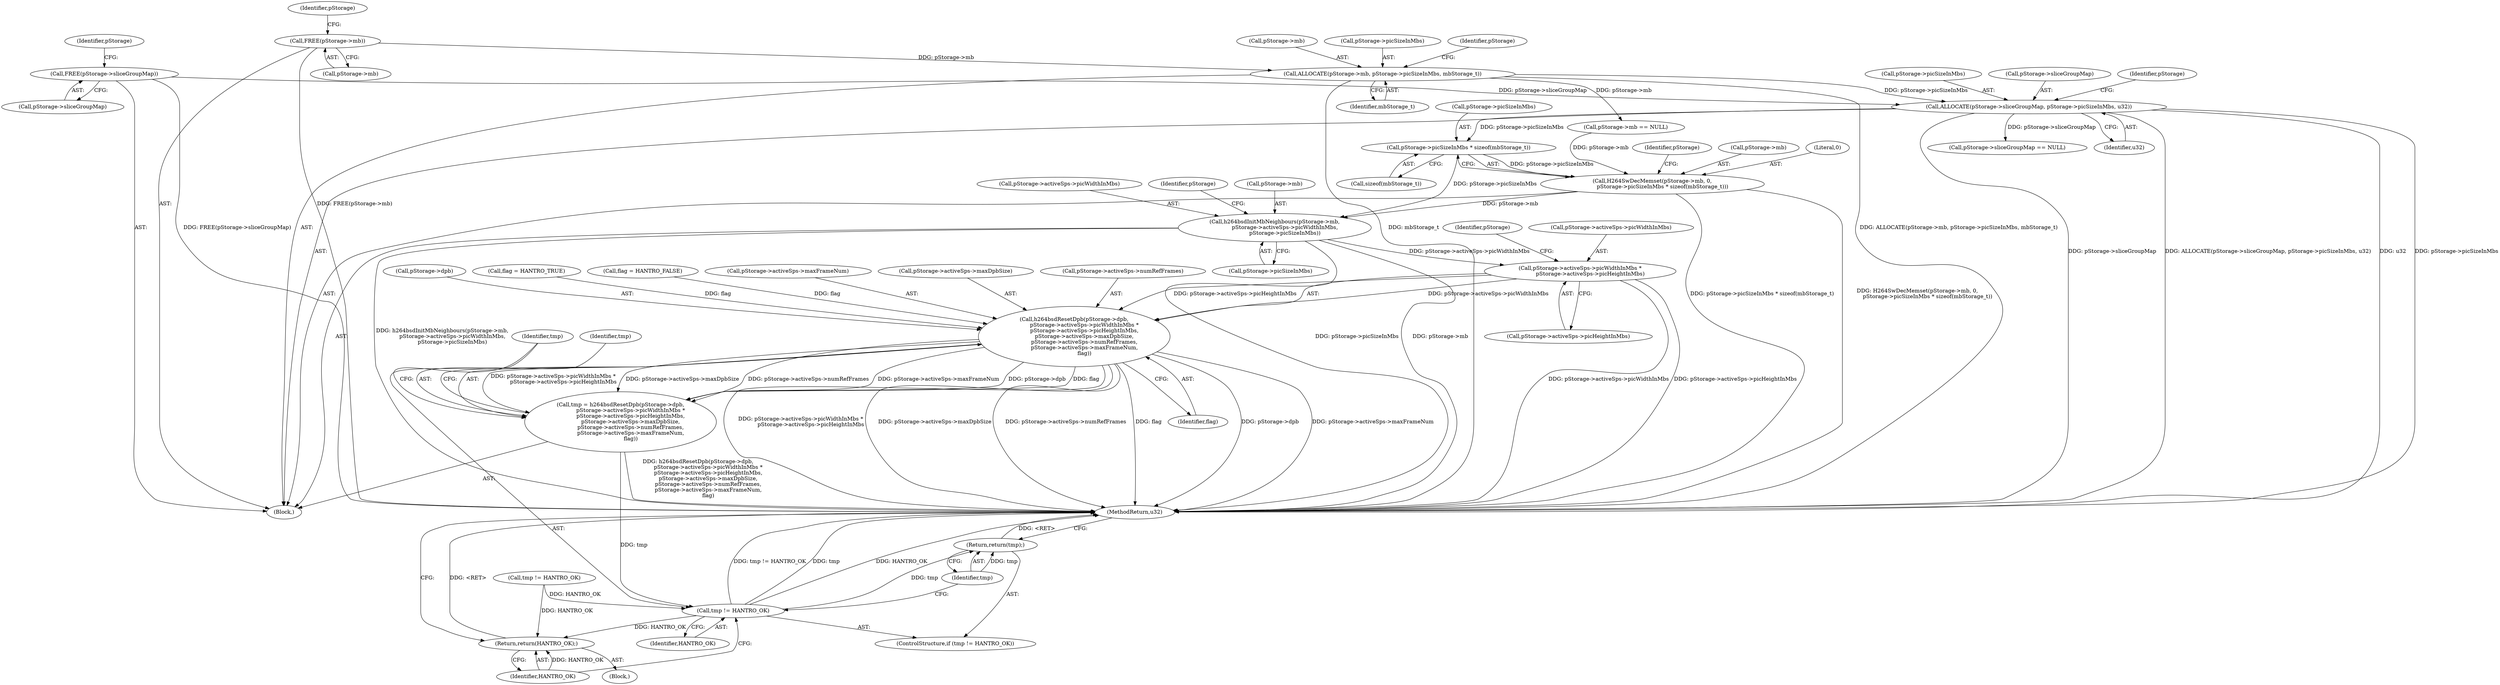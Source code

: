digraph "0_Android_60547808ca4e9cfac50028c00c58a6ceb2319301@API" {
"1000343" [label="(Call,pStorage->picSizeInMbs * sizeof(mbStorage_t))"];
"1000316" [label="(Call,ALLOCATE(pStorage->sliceGroupMap, pStorage->picSizeInMbs, u32))"];
"1000304" [label="(Call,FREE(pStorage->sliceGroupMap))"];
"1000308" [label="(Call,ALLOCATE(pStorage->mb, pStorage->picSizeInMbs, mbStorage_t))"];
"1000300" [label="(Call,FREE(pStorage->mb))"];
"1000338" [label="(Call,H264SwDecMemset(pStorage->mb, 0,\n            pStorage->picSizeInMbs * sizeof(mbStorage_t)))"];
"1000349" [label="(Call,h264bsdInitMbNeighbours(pStorage->mb,\n            pStorage->activeSps->picWidthInMbs,\n            pStorage->picSizeInMbs))"];
"1000409" [label="(Call,pStorage->activeSps->picWidthInMbs *\n            pStorage->activeSps->picHeightInMbs)"];
"1000405" [label="(Call,h264bsdResetDpb(pStorage->dpb,\n            pStorage->activeSps->picWidthInMbs *\n            pStorage->activeSps->picHeightInMbs,\n            pStorage->activeSps->maxDpbSize,\n            pStorage->activeSps->numRefFrames,\n            pStorage->activeSps->maxFrameNum,\n            flag))"];
"1000403" [label="(Call,tmp = h264bsdResetDpb(pStorage->dpb,\n            pStorage->activeSps->picWidthInMbs *\n            pStorage->activeSps->picHeightInMbs,\n            pStorage->activeSps->maxDpbSize,\n            pStorage->activeSps->numRefFrames,\n            pStorage->activeSps->maxFrameNum,\n            flag))"];
"1000437" [label="(Call,tmp != HANTRO_OK)"];
"1000440" [label="(Return,return(tmp);)"];
"1000566" [label="(Return,return(HANTRO_OK);)"];
"1000439" [label="(Identifier,HANTRO_OK)"];
"1000436" [label="(ControlStructure,if (tmp != HANTRO_OK))"];
"1000326" [label="(Call,pStorage->mb == NULL)"];
"1000435" [label="(Identifier,flag)"];
"1000437" [label="(Call,tmp != HANTRO_OK)"];
"1000316" [label="(Call,ALLOCATE(pStorage->sliceGroupMap, pStorage->picSizeInMbs, u32))"];
"1000349" [label="(Call,h264bsdInitMbNeighbours(pStorage->mb,\n            pStorage->activeSps->picWidthInMbs,\n            pStorage->picSizeInMbs))"];
"1000315" [label="(Identifier,mbStorage_t)"];
"1000294" [label="(Block,)"];
"1000422" [label="(Identifier,pStorage)"];
"1000331" [label="(Call,pStorage->sliceGroupMap == NULL)"];
"1000167" [label="(Call,tmp != HANTRO_OK)"];
"1000301" [label="(Call,pStorage->mb)"];
"1000323" [label="(Identifier,u32)"];
"1000305" [label="(Call,pStorage->sliceGroupMap)"];
"1000113" [label="(Block,)"];
"1000353" [label="(Call,pStorage->activeSps->picWidthInMbs)"];
"1000406" [label="(Call,pStorage->dpb)"];
"1000309" [label="(Call,pStorage->mb)"];
"1000351" [label="(Identifier,pStorage)"];
"1000308" [label="(Call,ALLOCATE(pStorage->mb, pStorage->picSizeInMbs, mbStorage_t))"];
"1000312" [label="(Call,pStorage->picSizeInMbs)"];
"1000320" [label="(Call,pStorage->picSizeInMbs)"];
"1000409" [label="(Call,pStorage->activeSps->picWidthInMbs *\n            pStorage->activeSps->picHeightInMbs)"];
"1000364" [label="(Identifier,pStorage)"];
"1000396" [label="(Call,flag = HANTRO_TRUE)"];
"1000300" [label="(Call,FREE(pStorage->mb))"];
"1000410" [label="(Call,pStorage->activeSps->picWidthInMbs)"];
"1000404" [label="(Identifier,tmp)"];
"1000441" [label="(Identifier,tmp)"];
"1000567" [label="(Identifier,HANTRO_OK)"];
"1000344" [label="(Call,pStorage->picSizeInMbs)"];
"1000304" [label="(Call,FREE(pStorage->sliceGroupMap))"];
"1000347" [label="(Call,sizeof(mbStorage_t))"];
"1000400" [label="(Call,flag = HANTRO_FALSE)"];
"1000350" [label="(Call,pStorage->mb)"];
"1000338" [label="(Call,H264SwDecMemset(pStorage->mb, 0,\n            pStorage->picSizeInMbs * sizeof(mbStorage_t)))"];
"1000358" [label="(Call,pStorage->picSizeInMbs)"];
"1000306" [label="(Identifier,pStorage)"];
"1000430" [label="(Call,pStorage->activeSps->maxFrameNum)"];
"1000438" [label="(Identifier,tmp)"];
"1000343" [label="(Call,pStorage->picSizeInMbs * sizeof(mbStorage_t))"];
"1000420" [label="(Call,pStorage->activeSps->maxDpbSize)"];
"1000440" [label="(Return,return(tmp);)"];
"1000317" [label="(Call,pStorage->sliceGroupMap)"];
"1000339" [label="(Call,pStorage->mb)"];
"1000566" [label="(Return,return(HANTRO_OK);)"];
"1000415" [label="(Call,pStorage->activeSps->picHeightInMbs)"];
"1000328" [label="(Identifier,pStorage)"];
"1000405" [label="(Call,h264bsdResetDpb(pStorage->dpb,\n            pStorage->activeSps->picWidthInMbs *\n            pStorage->activeSps->picHeightInMbs,\n            pStorage->activeSps->maxDpbSize,\n            pStorage->activeSps->numRefFrames,\n            pStorage->activeSps->maxFrameNum,\n            flag))"];
"1000403" [label="(Call,tmp = h264bsdResetDpb(pStorage->dpb,\n            pStorage->activeSps->picWidthInMbs *\n            pStorage->activeSps->picHeightInMbs,\n            pStorage->activeSps->maxDpbSize,\n            pStorage->activeSps->numRefFrames,\n            pStorage->activeSps->maxFrameNum,\n            flag))"];
"1000310" [label="(Identifier,pStorage)"];
"1000342" [label="(Literal,0)"];
"1000425" [label="(Call,pStorage->activeSps->numRefFrames)"];
"1000318" [label="(Identifier,pStorage)"];
"1000568" [label="(MethodReturn,u32)"];
"1000343" -> "1000338"  [label="AST: "];
"1000343" -> "1000347"  [label="CFG: "];
"1000344" -> "1000343"  [label="AST: "];
"1000347" -> "1000343"  [label="AST: "];
"1000338" -> "1000343"  [label="CFG: "];
"1000343" -> "1000338"  [label="DDG: pStorage->picSizeInMbs"];
"1000316" -> "1000343"  [label="DDG: pStorage->picSizeInMbs"];
"1000343" -> "1000349"  [label="DDG: pStorage->picSizeInMbs"];
"1000316" -> "1000294"  [label="AST: "];
"1000316" -> "1000323"  [label="CFG: "];
"1000317" -> "1000316"  [label="AST: "];
"1000320" -> "1000316"  [label="AST: "];
"1000323" -> "1000316"  [label="AST: "];
"1000328" -> "1000316"  [label="CFG: "];
"1000316" -> "1000568"  [label="DDG: ALLOCATE(pStorage->sliceGroupMap, pStorage->picSizeInMbs, u32)"];
"1000316" -> "1000568"  [label="DDG: u32"];
"1000316" -> "1000568"  [label="DDG: pStorage->picSizeInMbs"];
"1000316" -> "1000568"  [label="DDG: pStorage->sliceGroupMap"];
"1000304" -> "1000316"  [label="DDG: pStorage->sliceGroupMap"];
"1000308" -> "1000316"  [label="DDG: pStorage->picSizeInMbs"];
"1000316" -> "1000331"  [label="DDG: pStorage->sliceGroupMap"];
"1000304" -> "1000294"  [label="AST: "];
"1000304" -> "1000305"  [label="CFG: "];
"1000305" -> "1000304"  [label="AST: "];
"1000310" -> "1000304"  [label="CFG: "];
"1000304" -> "1000568"  [label="DDG: FREE(pStorage->sliceGroupMap)"];
"1000308" -> "1000294"  [label="AST: "];
"1000308" -> "1000315"  [label="CFG: "];
"1000309" -> "1000308"  [label="AST: "];
"1000312" -> "1000308"  [label="AST: "];
"1000315" -> "1000308"  [label="AST: "];
"1000318" -> "1000308"  [label="CFG: "];
"1000308" -> "1000568"  [label="DDG: mbStorage_t"];
"1000308" -> "1000568"  [label="DDG: ALLOCATE(pStorage->mb, pStorage->picSizeInMbs, mbStorage_t)"];
"1000300" -> "1000308"  [label="DDG: pStorage->mb"];
"1000308" -> "1000326"  [label="DDG: pStorage->mb"];
"1000300" -> "1000294"  [label="AST: "];
"1000300" -> "1000301"  [label="CFG: "];
"1000301" -> "1000300"  [label="AST: "];
"1000306" -> "1000300"  [label="CFG: "];
"1000300" -> "1000568"  [label="DDG: FREE(pStorage->mb)"];
"1000338" -> "1000294"  [label="AST: "];
"1000339" -> "1000338"  [label="AST: "];
"1000342" -> "1000338"  [label="AST: "];
"1000351" -> "1000338"  [label="CFG: "];
"1000338" -> "1000568"  [label="DDG: pStorage->picSizeInMbs * sizeof(mbStorage_t)"];
"1000338" -> "1000568"  [label="DDG: H264SwDecMemset(pStorage->mb, 0,\n            pStorage->picSizeInMbs * sizeof(mbStorage_t))"];
"1000326" -> "1000338"  [label="DDG: pStorage->mb"];
"1000338" -> "1000349"  [label="DDG: pStorage->mb"];
"1000349" -> "1000294"  [label="AST: "];
"1000349" -> "1000358"  [label="CFG: "];
"1000350" -> "1000349"  [label="AST: "];
"1000353" -> "1000349"  [label="AST: "];
"1000358" -> "1000349"  [label="AST: "];
"1000364" -> "1000349"  [label="CFG: "];
"1000349" -> "1000568"  [label="DDG: h264bsdInitMbNeighbours(pStorage->mb,\n            pStorage->activeSps->picWidthInMbs,\n            pStorage->picSizeInMbs)"];
"1000349" -> "1000568"  [label="DDG: pStorage->picSizeInMbs"];
"1000349" -> "1000568"  [label="DDG: pStorage->mb"];
"1000349" -> "1000409"  [label="DDG: pStorage->activeSps->picWidthInMbs"];
"1000409" -> "1000405"  [label="AST: "];
"1000409" -> "1000415"  [label="CFG: "];
"1000410" -> "1000409"  [label="AST: "];
"1000415" -> "1000409"  [label="AST: "];
"1000422" -> "1000409"  [label="CFG: "];
"1000409" -> "1000568"  [label="DDG: pStorage->activeSps->picWidthInMbs"];
"1000409" -> "1000568"  [label="DDG: pStorage->activeSps->picHeightInMbs"];
"1000409" -> "1000405"  [label="DDG: pStorage->activeSps->picWidthInMbs"];
"1000409" -> "1000405"  [label="DDG: pStorage->activeSps->picHeightInMbs"];
"1000405" -> "1000403"  [label="AST: "];
"1000405" -> "1000435"  [label="CFG: "];
"1000406" -> "1000405"  [label="AST: "];
"1000420" -> "1000405"  [label="AST: "];
"1000425" -> "1000405"  [label="AST: "];
"1000430" -> "1000405"  [label="AST: "];
"1000435" -> "1000405"  [label="AST: "];
"1000403" -> "1000405"  [label="CFG: "];
"1000405" -> "1000568"  [label="DDG: pStorage->activeSps->picWidthInMbs *\n            pStorage->activeSps->picHeightInMbs"];
"1000405" -> "1000568"  [label="DDG: pStorage->activeSps->maxDpbSize"];
"1000405" -> "1000568"  [label="DDG: pStorage->activeSps->numRefFrames"];
"1000405" -> "1000568"  [label="DDG: flag"];
"1000405" -> "1000568"  [label="DDG: pStorage->dpb"];
"1000405" -> "1000568"  [label="DDG: pStorage->activeSps->maxFrameNum"];
"1000405" -> "1000403"  [label="DDG: pStorage->activeSps->picWidthInMbs *\n            pStorage->activeSps->picHeightInMbs"];
"1000405" -> "1000403"  [label="DDG: pStorage->activeSps->maxDpbSize"];
"1000405" -> "1000403"  [label="DDG: pStorage->activeSps->numRefFrames"];
"1000405" -> "1000403"  [label="DDG: pStorage->activeSps->maxFrameNum"];
"1000405" -> "1000403"  [label="DDG: pStorage->dpb"];
"1000405" -> "1000403"  [label="DDG: flag"];
"1000396" -> "1000405"  [label="DDG: flag"];
"1000400" -> "1000405"  [label="DDG: flag"];
"1000403" -> "1000294"  [label="AST: "];
"1000404" -> "1000403"  [label="AST: "];
"1000438" -> "1000403"  [label="CFG: "];
"1000403" -> "1000568"  [label="DDG: h264bsdResetDpb(pStorage->dpb,\n            pStorage->activeSps->picWidthInMbs *\n            pStorage->activeSps->picHeightInMbs,\n            pStorage->activeSps->maxDpbSize,\n            pStorage->activeSps->numRefFrames,\n            pStorage->activeSps->maxFrameNum,\n            flag)"];
"1000403" -> "1000437"  [label="DDG: tmp"];
"1000437" -> "1000436"  [label="AST: "];
"1000437" -> "1000439"  [label="CFG: "];
"1000438" -> "1000437"  [label="AST: "];
"1000439" -> "1000437"  [label="AST: "];
"1000441" -> "1000437"  [label="CFG: "];
"1000567" -> "1000437"  [label="CFG: "];
"1000437" -> "1000568"  [label="DDG: tmp != HANTRO_OK"];
"1000437" -> "1000568"  [label="DDG: tmp"];
"1000437" -> "1000568"  [label="DDG: HANTRO_OK"];
"1000167" -> "1000437"  [label="DDG: HANTRO_OK"];
"1000437" -> "1000440"  [label="DDG: tmp"];
"1000437" -> "1000566"  [label="DDG: HANTRO_OK"];
"1000440" -> "1000436"  [label="AST: "];
"1000440" -> "1000441"  [label="CFG: "];
"1000441" -> "1000440"  [label="AST: "];
"1000568" -> "1000440"  [label="CFG: "];
"1000440" -> "1000568"  [label="DDG: <RET>"];
"1000441" -> "1000440"  [label="DDG: tmp"];
"1000566" -> "1000113"  [label="AST: "];
"1000566" -> "1000567"  [label="CFG: "];
"1000567" -> "1000566"  [label="AST: "];
"1000568" -> "1000566"  [label="CFG: "];
"1000566" -> "1000568"  [label="DDG: <RET>"];
"1000567" -> "1000566"  [label="DDG: HANTRO_OK"];
"1000167" -> "1000566"  [label="DDG: HANTRO_OK"];
}
